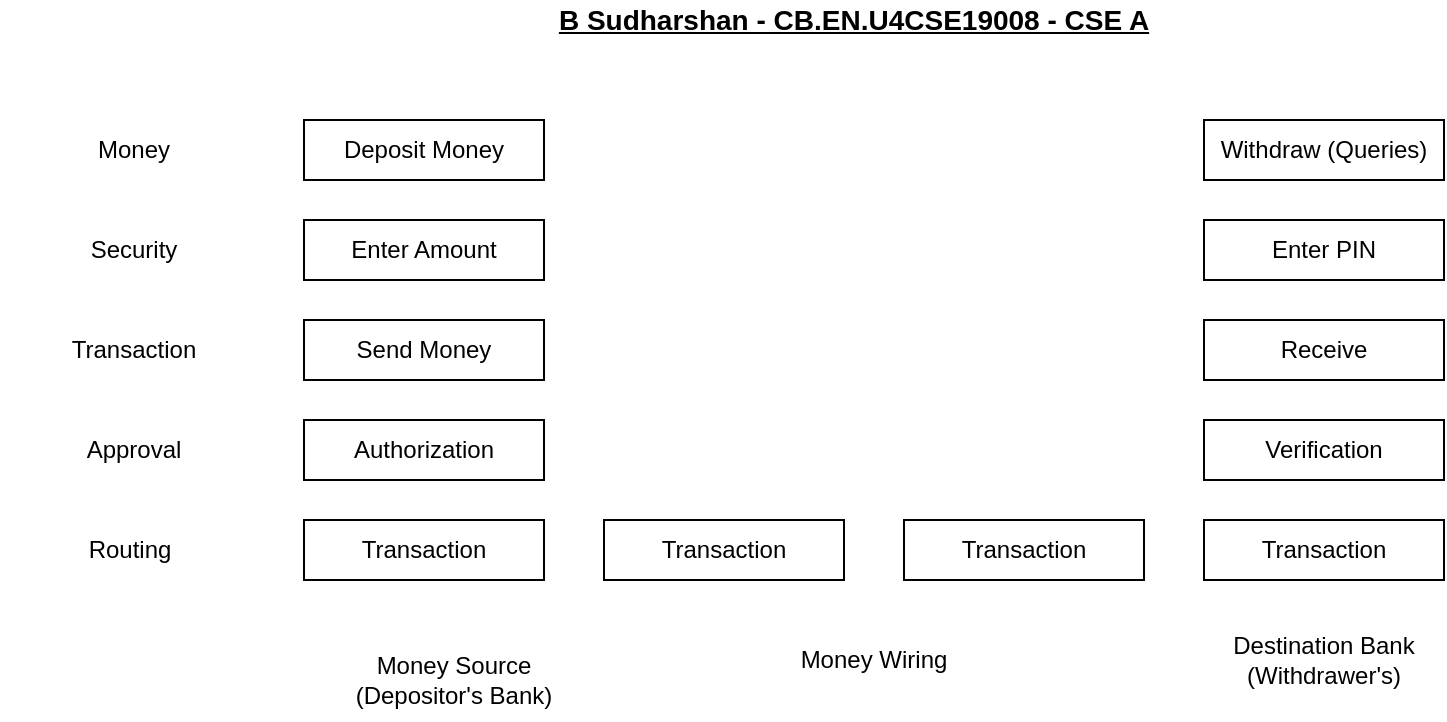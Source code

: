 <mxfile version="15.1.0" type="github">
  <diagram id="zz0mKOecC72sVzWUUMJu" name="Page-1">
    <mxGraphModel dx="1662" dy="744" grid="1" gridSize="10" guides="1" tooltips="1" connect="1" arrows="1" fold="1" page="1" pageScale="1" pageWidth="850" pageHeight="1100" math="0" shadow="0">
      <root>
        <mxCell id="0" />
        <mxCell id="1" parent="0" />
        <mxCell id="0J8yw136S-XIh5V0hXsa-1" value="Deposit Money" style="rounded=0;whiteSpace=wrap;html=1;" parent="1" vertex="1">
          <mxGeometry x="200" y="210" width="120" height="30" as="geometry" />
        </mxCell>
        <mxCell id="0J8yw136S-XIh5V0hXsa-2" value="Enter Amount" style="rounded=0;whiteSpace=wrap;html=1;" parent="1" vertex="1">
          <mxGeometry x="200" y="260" width="120" height="30" as="geometry" />
        </mxCell>
        <mxCell id="0J8yw136S-XIh5V0hXsa-3" value="Send Money" style="rounded=0;whiteSpace=wrap;html=1;" parent="1" vertex="1">
          <mxGeometry x="200" y="310" width="120" height="30" as="geometry" />
        </mxCell>
        <mxCell id="0J8yw136S-XIh5V0hXsa-4" value="Authorization" style="rounded=0;whiteSpace=wrap;html=1;" parent="1" vertex="1">
          <mxGeometry x="200" y="360" width="120" height="30" as="geometry" />
        </mxCell>
        <mxCell id="0J8yw136S-XIh5V0hXsa-5" value="Transaction" style="rounded=0;whiteSpace=wrap;html=1;" parent="1" vertex="1">
          <mxGeometry x="200" y="410" width="120" height="30" as="geometry" />
        </mxCell>
        <mxCell id="0J8yw136S-XIh5V0hXsa-6" value="Transaction" style="rounded=0;whiteSpace=wrap;html=1;" parent="1" vertex="1">
          <mxGeometry x="350" y="410" width="120" height="30" as="geometry" />
        </mxCell>
        <mxCell id="0J8yw136S-XIh5V0hXsa-7" value="Transaction" style="rounded=0;whiteSpace=wrap;html=1;" parent="1" vertex="1">
          <mxGeometry x="500" y="410" width="120" height="30" as="geometry" />
        </mxCell>
        <mxCell id="0J8yw136S-XIh5V0hXsa-9" value="Withdraw (Queries)" style="rounded=0;whiteSpace=wrap;html=1;" parent="1" vertex="1">
          <mxGeometry x="650" y="210" width="120" height="30" as="geometry" />
        </mxCell>
        <mxCell id="0J8yw136S-XIh5V0hXsa-10" value="Enter PIN" style="rounded=0;whiteSpace=wrap;html=1;" parent="1" vertex="1">
          <mxGeometry x="650" y="260" width="120" height="30" as="geometry" />
        </mxCell>
        <mxCell id="0J8yw136S-XIh5V0hXsa-11" value="Receive" style="rounded=0;whiteSpace=wrap;html=1;" parent="1" vertex="1">
          <mxGeometry x="650" y="310" width="120" height="30" as="geometry" />
        </mxCell>
        <mxCell id="0J8yw136S-XIh5V0hXsa-12" value="Verification" style="rounded=0;whiteSpace=wrap;html=1;" parent="1" vertex="1">
          <mxGeometry x="650" y="360" width="120" height="30" as="geometry" />
        </mxCell>
        <mxCell id="0J8yw136S-XIh5V0hXsa-13" value="Transaction" style="rounded=0;whiteSpace=wrap;html=1;" parent="1" vertex="1">
          <mxGeometry x="650" y="410" width="120" height="30" as="geometry" />
        </mxCell>
        <mxCell id="bA8An_JRPriIsfmKXxRp-1" value="Money Wiring" style="text;html=1;strokeColor=none;fillColor=none;align=center;verticalAlign=middle;whiteSpace=wrap;rounded=0;" vertex="1" parent="1">
          <mxGeometry x="440" y="470" width="90" height="20" as="geometry" />
        </mxCell>
        <mxCell id="bA8An_JRPriIsfmKXxRp-2" value="Destination Bank (Withdrawer&#39;s)" style="text;html=1;strokeColor=none;fillColor=none;align=center;verticalAlign=middle;whiteSpace=wrap;rounded=0;" vertex="1" parent="1">
          <mxGeometry x="660" y="470" width="100" height="20" as="geometry" />
        </mxCell>
        <mxCell id="bA8An_JRPriIsfmKXxRp-4" value="&lt;font style=&quot;font-size: 14px&quot;&gt;&lt;u&gt;&lt;b&gt;B Sudharshan - CB.EN.U4CSE19008 - CSE A&lt;/b&gt;&lt;/u&gt;&lt;/font&gt;" style="text;html=1;strokeColor=none;fillColor=none;align=center;verticalAlign=middle;whiteSpace=wrap;rounded=0;" vertex="1" parent="1">
          <mxGeometry x="310" y="150" width="330" height="20" as="geometry" />
        </mxCell>
        <mxCell id="bA8An_JRPriIsfmKXxRp-5" value="Money Source (Depositor&#39;s Bank)" style="text;html=1;strokeColor=none;fillColor=none;align=center;verticalAlign=middle;whiteSpace=wrap;rounded=0;" vertex="1" parent="1">
          <mxGeometry x="210" y="470" width="130" height="40" as="geometry" />
        </mxCell>
        <mxCell id="bA8An_JRPriIsfmKXxRp-6" value="Approval" style="text;html=1;strokeColor=none;fillColor=none;align=center;verticalAlign=middle;whiteSpace=wrap;rounded=0;" vertex="1" parent="1">
          <mxGeometry x="50" y="355" width="130" height="40" as="geometry" />
        </mxCell>
        <mxCell id="bA8An_JRPriIsfmKXxRp-7" value="Routing" style="text;html=1;strokeColor=none;fillColor=none;align=center;verticalAlign=middle;whiteSpace=wrap;rounded=0;" vertex="1" parent="1">
          <mxGeometry x="48" y="405" width="130" height="40" as="geometry" />
        </mxCell>
        <mxCell id="bA8An_JRPriIsfmKXxRp-8" value="Transaction" style="text;html=1;strokeColor=none;fillColor=none;align=center;verticalAlign=middle;whiteSpace=wrap;rounded=0;" vertex="1" parent="1">
          <mxGeometry x="50" y="305" width="130" height="40" as="geometry" />
        </mxCell>
        <mxCell id="bA8An_JRPriIsfmKXxRp-9" value="Security" style="text;html=1;strokeColor=none;fillColor=none;align=center;verticalAlign=middle;whiteSpace=wrap;rounded=0;" vertex="1" parent="1">
          <mxGeometry x="50" y="255" width="130" height="40" as="geometry" />
        </mxCell>
        <mxCell id="bA8An_JRPriIsfmKXxRp-10" value="Money" style="text;html=1;strokeColor=none;fillColor=none;align=center;verticalAlign=middle;whiteSpace=wrap;rounded=0;" vertex="1" parent="1">
          <mxGeometry x="50" y="205" width="130" height="40" as="geometry" />
        </mxCell>
      </root>
    </mxGraphModel>
  </diagram>
</mxfile>
